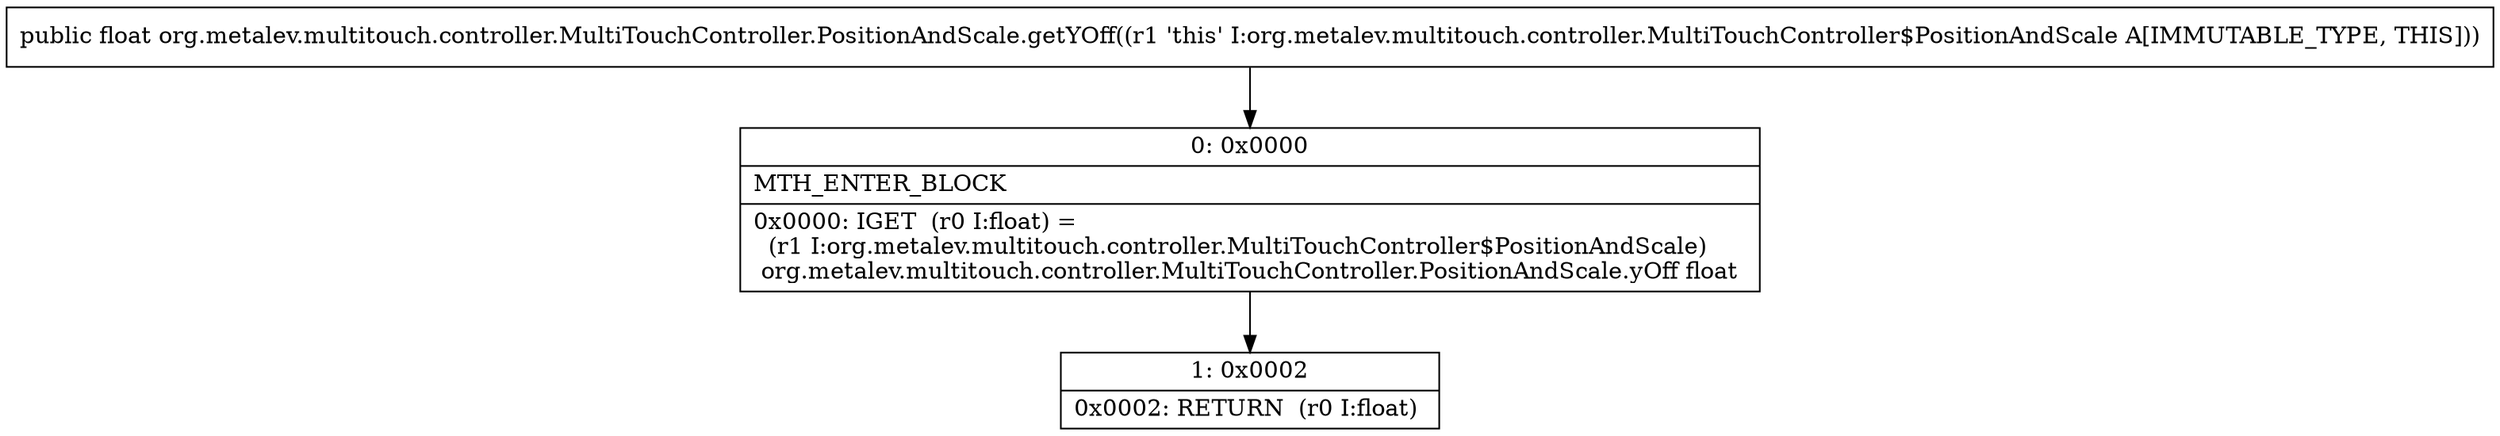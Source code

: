 digraph "CFG fororg.metalev.multitouch.controller.MultiTouchController.PositionAndScale.getYOff()F" {
Node_0 [shape=record,label="{0\:\ 0x0000|MTH_ENTER_BLOCK\l|0x0000: IGET  (r0 I:float) = \l  (r1 I:org.metalev.multitouch.controller.MultiTouchController$PositionAndScale)\l org.metalev.multitouch.controller.MultiTouchController.PositionAndScale.yOff float \l}"];
Node_1 [shape=record,label="{1\:\ 0x0002|0x0002: RETURN  (r0 I:float) \l}"];
MethodNode[shape=record,label="{public float org.metalev.multitouch.controller.MultiTouchController.PositionAndScale.getYOff((r1 'this' I:org.metalev.multitouch.controller.MultiTouchController$PositionAndScale A[IMMUTABLE_TYPE, THIS])) }"];
MethodNode -> Node_0;
Node_0 -> Node_1;
}

